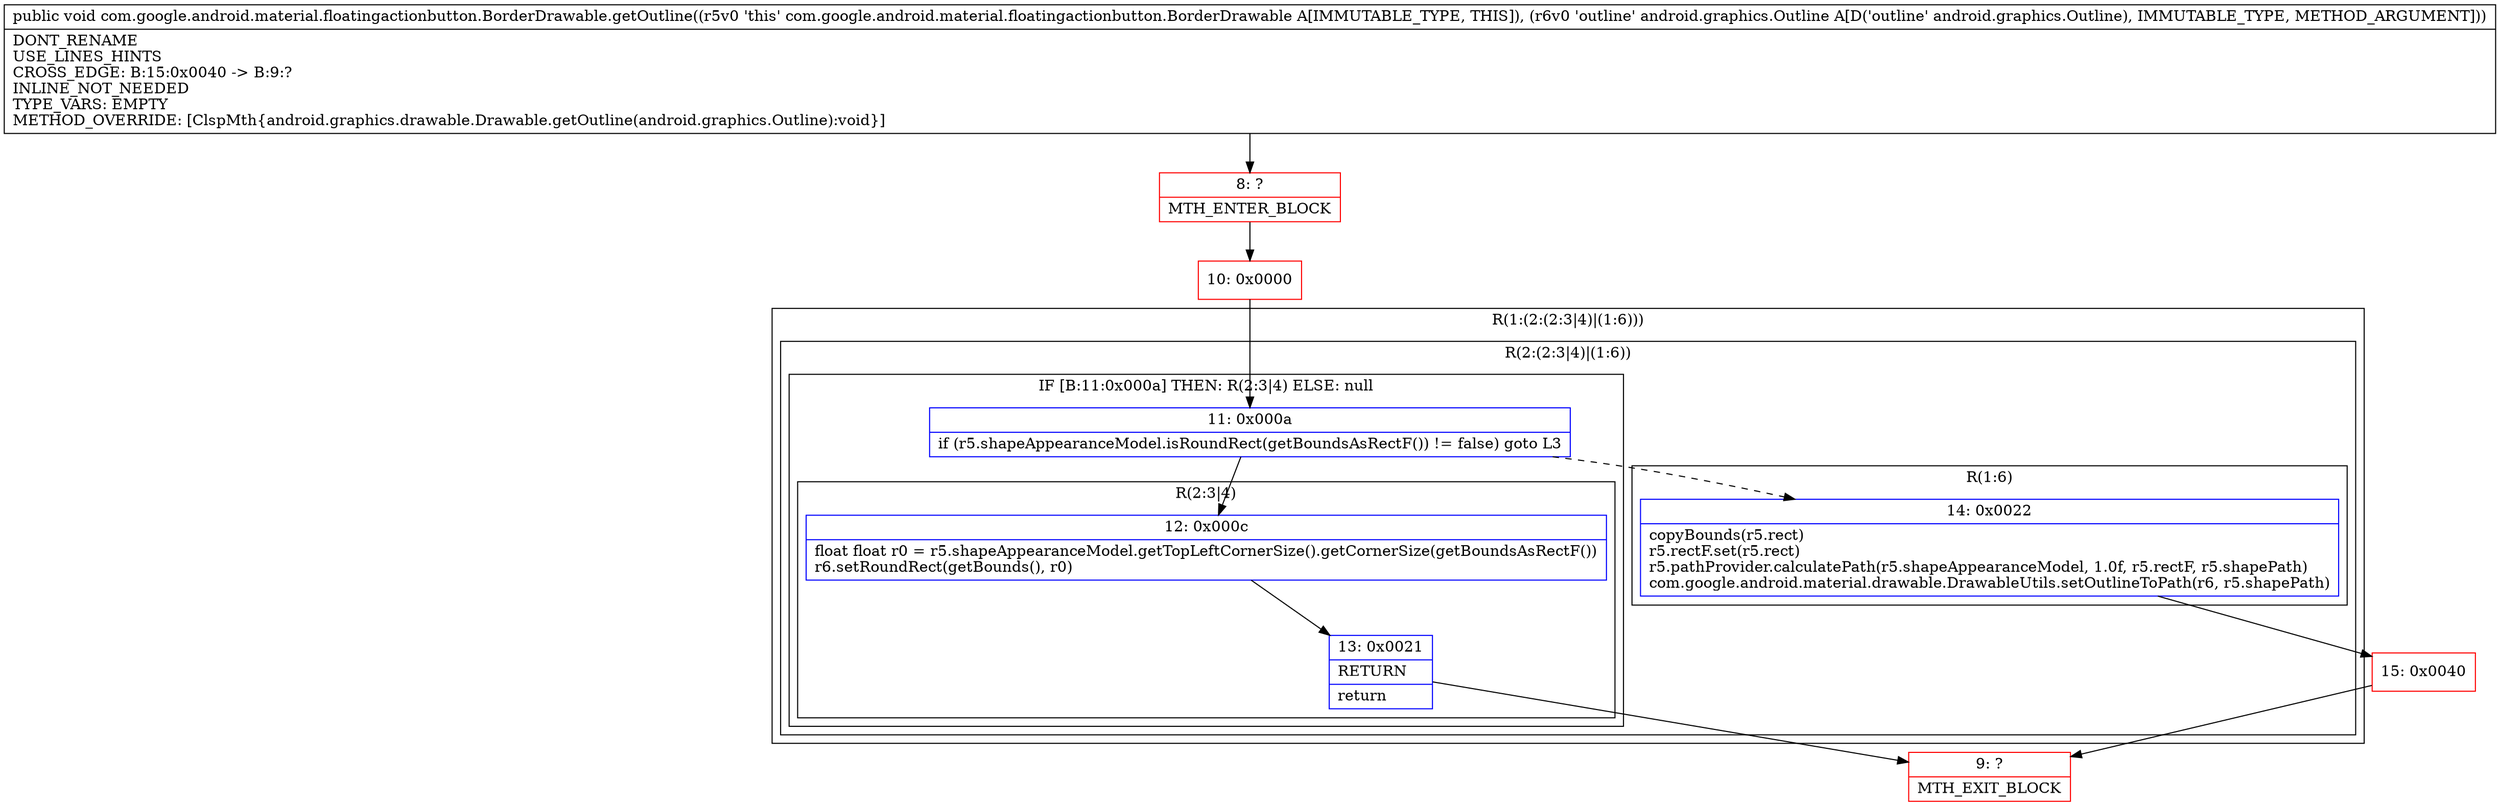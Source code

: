digraph "CFG forcom.google.android.material.floatingactionbutton.BorderDrawable.getOutline(Landroid\/graphics\/Outline;)V" {
subgraph cluster_Region_1963165501 {
label = "R(1:(2:(2:3|4)|(1:6)))";
node [shape=record,color=blue];
subgraph cluster_Region_314754132 {
label = "R(2:(2:3|4)|(1:6))";
node [shape=record,color=blue];
subgraph cluster_IfRegion_1118443880 {
label = "IF [B:11:0x000a] THEN: R(2:3|4) ELSE: null";
node [shape=record,color=blue];
Node_11 [shape=record,label="{11\:\ 0x000a|if (r5.shapeAppearanceModel.isRoundRect(getBoundsAsRectF()) != false) goto L3\l}"];
subgraph cluster_Region_1132895359 {
label = "R(2:3|4)";
node [shape=record,color=blue];
Node_12 [shape=record,label="{12\:\ 0x000c|float float r0 = r5.shapeAppearanceModel.getTopLeftCornerSize().getCornerSize(getBoundsAsRectF())\lr6.setRoundRect(getBounds(), r0)\l}"];
Node_13 [shape=record,label="{13\:\ 0x0021|RETURN\l|return\l}"];
}
}
subgraph cluster_Region_1090654938 {
label = "R(1:6)";
node [shape=record,color=blue];
Node_14 [shape=record,label="{14\:\ 0x0022|copyBounds(r5.rect)\lr5.rectF.set(r5.rect)\lr5.pathProvider.calculatePath(r5.shapeAppearanceModel, 1.0f, r5.rectF, r5.shapePath)\lcom.google.android.material.drawable.DrawableUtils.setOutlineToPath(r6, r5.shapePath)\l}"];
}
}
}
Node_8 [shape=record,color=red,label="{8\:\ ?|MTH_ENTER_BLOCK\l}"];
Node_10 [shape=record,color=red,label="{10\:\ 0x0000}"];
Node_9 [shape=record,color=red,label="{9\:\ ?|MTH_EXIT_BLOCK\l}"];
Node_15 [shape=record,color=red,label="{15\:\ 0x0040}"];
MethodNode[shape=record,label="{public void com.google.android.material.floatingactionbutton.BorderDrawable.getOutline((r5v0 'this' com.google.android.material.floatingactionbutton.BorderDrawable A[IMMUTABLE_TYPE, THIS]), (r6v0 'outline' android.graphics.Outline A[D('outline' android.graphics.Outline), IMMUTABLE_TYPE, METHOD_ARGUMENT]))  | DONT_RENAME\lUSE_LINES_HINTS\lCROSS_EDGE: B:15:0x0040 \-\> B:9:?\lINLINE_NOT_NEEDED\lTYPE_VARS: EMPTY\lMETHOD_OVERRIDE: [ClspMth\{android.graphics.drawable.Drawable.getOutline(android.graphics.Outline):void\}]\l}"];
MethodNode -> Node_8;Node_11 -> Node_12;
Node_11 -> Node_14[style=dashed];
Node_12 -> Node_13;
Node_13 -> Node_9;
Node_14 -> Node_15;
Node_8 -> Node_10;
Node_10 -> Node_11;
Node_15 -> Node_9;
}

